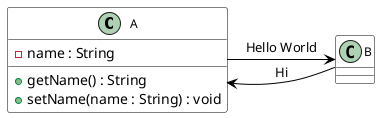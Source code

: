 @startuml Test

skinparam class {
    style strictuml
    SequenceMessageAlignment cernter
    BackgroundColor White
    ArrowColor Black
    BorderColor Black
    FontColor Black
    FontSize 12
    FontName Arial
}

Class A {
    -name : String
    +getName() : String
    +setName(name : String) : void
}

A -> B : Hello World
A <- B : Hi

@enduml
